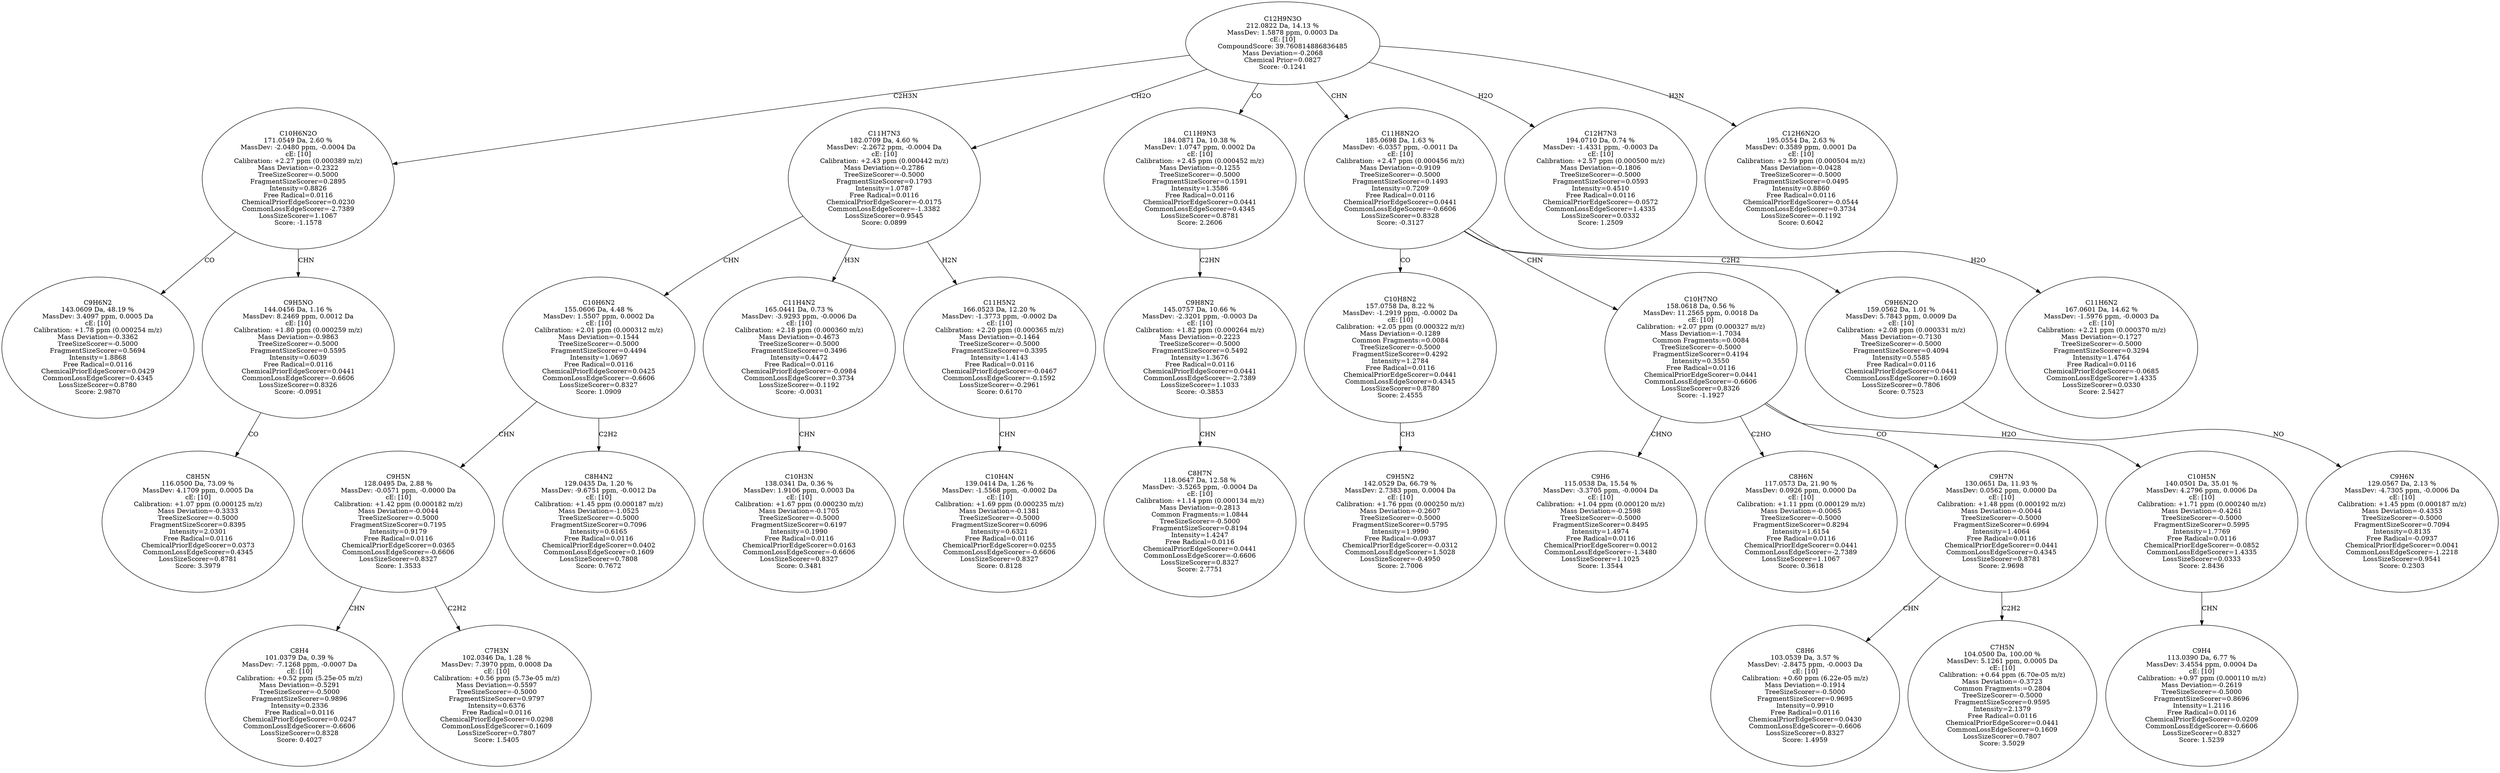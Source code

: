 strict digraph {
v1 [label="C9H6N2\n143.0609 Da, 48.19 %\nMassDev: 3.4097 ppm, 0.0005 Da\ncE: [10]\nCalibration: +1.78 ppm (0.000254 m/z)\nMass Deviation=-0.3362\nTreeSizeScorer=-0.5000\nFragmentSizeScorer=0.5694\nIntensity=1.8868\nFree Radical=0.0116\nChemicalPriorEdgeScorer=0.0429\nCommonLossEdgeScorer=0.4345\nLossSizeScorer=0.8780\nScore: 2.9870"];
v2 [label="C8H5N\n116.0500 Da, 73.09 %\nMassDev: 4.1709 ppm, 0.0005 Da\ncE: [10]\nCalibration: +1.07 ppm (0.000125 m/z)\nMass Deviation=-0.3333\nTreeSizeScorer=-0.5000\nFragmentSizeScorer=0.8395\nIntensity=2.0301\nFree Radical=0.0116\nChemicalPriorEdgeScorer=0.0373\nCommonLossEdgeScorer=0.4345\nLossSizeScorer=0.8781\nScore: 3.3979"];
v3 [label="C9H5NO\n144.0456 Da, 1.16 %\nMassDev: 8.2469 ppm, 0.0012 Da\ncE: [10]\nCalibration: +1.80 ppm (0.000259 m/z)\nMass Deviation=-0.9863\nTreeSizeScorer=-0.5000\nFragmentSizeScorer=0.5595\nIntensity=0.6039\nFree Radical=0.0116\nChemicalPriorEdgeScorer=0.0441\nCommonLossEdgeScorer=-0.6606\nLossSizeScorer=0.8326\nScore: -0.0951"];
v4 [label="C10H6N2O\n171.0549 Da, 2.60 %\nMassDev: -2.0480 ppm, -0.0004 Da\ncE: [10]\nCalibration: +2.27 ppm (0.000389 m/z)\nMass Deviation=-0.2322\nTreeSizeScorer=-0.5000\nFragmentSizeScorer=0.2895\nIntensity=0.8826\nFree Radical=0.0116\nChemicalPriorEdgeScorer=0.0230\nCommonLossEdgeScorer=-2.7389\nLossSizeScorer=1.1067\nScore: -1.1578"];
v5 [label="C8H4\n101.0379 Da, 0.39 %\nMassDev: -7.1268 ppm, -0.0007 Da\ncE: [10]\nCalibration: +0.52 ppm (5.25e-05 m/z)\nMass Deviation=-0.5291\nTreeSizeScorer=-0.5000\nFragmentSizeScorer=0.9896\nIntensity=0.2336\nFree Radical=0.0116\nChemicalPriorEdgeScorer=0.0247\nCommonLossEdgeScorer=-0.6606\nLossSizeScorer=0.8328\nScore: 0.4027"];
v6 [label="C7H3N\n102.0346 Da, 1.28 %\nMassDev: 7.3970 ppm, 0.0008 Da\ncE: [10]\nCalibration: +0.56 ppm (5.73e-05 m/z)\nMass Deviation=-0.5597\nTreeSizeScorer=-0.5000\nFragmentSizeScorer=0.9797\nIntensity=0.6376\nFree Radical=0.0116\nChemicalPriorEdgeScorer=0.0298\nCommonLossEdgeScorer=0.1609\nLossSizeScorer=0.7807\nScore: 1.5405"];
v7 [label="C9H5N\n128.0495 Da, 2.88 %\nMassDev: -0.0571 ppm, -0.0000 Da\ncE: [10]\nCalibration: +1.42 ppm (0.000182 m/z)\nMass Deviation=-0.0044\nTreeSizeScorer=-0.5000\nFragmentSizeScorer=0.7195\nIntensity=0.9179\nFree Radical=0.0116\nChemicalPriorEdgeScorer=0.0365\nCommonLossEdgeScorer=-0.6606\nLossSizeScorer=0.8327\nScore: 1.3533"];
v8 [label="C8H4N2\n129.0435 Da, 1.20 %\nMassDev: -9.6751 ppm, -0.0012 Da\ncE: [10]\nCalibration: +1.45 ppm (0.000187 m/z)\nMass Deviation=-1.0525\nTreeSizeScorer=-0.5000\nFragmentSizeScorer=0.7096\nIntensity=0.6165\nFree Radical=0.0116\nChemicalPriorEdgeScorer=0.0402\nCommonLossEdgeScorer=0.1609\nLossSizeScorer=0.7808\nScore: 0.7672"];
v9 [label="C10H6N2\n155.0606 Da, 4.48 %\nMassDev: 1.5507 ppm, 0.0002 Da\ncE: [10]\nCalibration: +2.01 ppm (0.000312 m/z)\nMass Deviation=-0.1544\nTreeSizeScorer=-0.5000\nFragmentSizeScorer=0.4494\nIntensity=1.0697\nFree Radical=0.0116\nChemicalPriorEdgeScorer=0.0425\nCommonLossEdgeScorer=-0.6606\nLossSizeScorer=0.8327\nScore: 1.0909"];
v10 [label="C10H3N\n138.0341 Da, 0.36 %\nMassDev: 1.9106 ppm, 0.0003 Da\ncE: [10]\nCalibration: +1.67 ppm (0.000230 m/z)\nMass Deviation=-0.1705\nTreeSizeScorer=-0.5000\nFragmentSizeScorer=0.6197\nIntensity=0.1990\nFree Radical=0.0116\nChemicalPriorEdgeScorer=0.0163\nCommonLossEdgeScorer=-0.6606\nLossSizeScorer=0.8327\nScore: 0.3481"];
v11 [label="C11H4N2\n165.0441 Da, 0.73 %\nMassDev: -3.9293 ppm, -0.0006 Da\ncE: [10]\nCalibration: +2.18 ppm (0.000360 m/z)\nMass Deviation=-0.4673\nTreeSizeScorer=-0.5000\nFragmentSizeScorer=0.3496\nIntensity=0.4472\nFree Radical=0.0116\nChemicalPriorEdgeScorer=-0.0984\nCommonLossEdgeScorer=0.3734\nLossSizeScorer=-0.1192\nScore: -0.0031"];
v12 [label="C10H4N\n139.0414 Da, 1.26 %\nMassDev: -1.5568 ppm, -0.0002 Da\ncE: [10]\nCalibration: +1.69 ppm (0.000235 m/z)\nMass Deviation=-0.1381\nTreeSizeScorer=-0.5000\nFragmentSizeScorer=0.6096\nIntensity=0.6321\nFree Radical=0.0116\nChemicalPriorEdgeScorer=0.0255\nCommonLossEdgeScorer=-0.6606\nLossSizeScorer=0.8327\nScore: 0.8128"];
v13 [label="C11H5N2\n166.0523 Da, 12.20 %\nMassDev: -1.3773 ppm, -0.0002 Da\ncE: [10]\nCalibration: +2.20 ppm (0.000365 m/z)\nMass Deviation=-0.1464\nTreeSizeScorer=-0.5000\nFragmentSizeScorer=0.3395\nIntensity=1.4143\nFree Radical=0.0116\nChemicalPriorEdgeScorer=-0.0467\nCommonLossEdgeScorer=-0.1592\nLossSizeScorer=-0.2961\nScore: 0.6170"];
v14 [label="C11H7N3\n182.0709 Da, 4.60 %\nMassDev: -2.2672 ppm, -0.0004 Da\ncE: [10]\nCalibration: +2.43 ppm (0.000442 m/z)\nMass Deviation=-0.2786\nTreeSizeScorer=-0.5000\nFragmentSizeScorer=0.1793\nIntensity=1.0787\nFree Radical=0.0116\nChemicalPriorEdgeScorer=-0.0175\nCommonLossEdgeScorer=-1.3382\nLossSizeScorer=0.9545\nScore: 0.0899"];
v15 [label="C8H7N\n118.0647 Da, 12.58 %\nMassDev: -3.5265 ppm, -0.0004 Da\ncE: [10]\nCalibration: +1.14 ppm (0.000134 m/z)\nMass Deviation=-0.2813\nCommon Fragments:=1.0844\nTreeSizeScorer=-0.5000\nFragmentSizeScorer=0.8194\nIntensity=1.4247\nFree Radical=0.0116\nChemicalPriorEdgeScorer=0.0441\nCommonLossEdgeScorer=-0.6606\nLossSizeScorer=0.8327\nScore: 2.7751"];
v16 [label="C9H8N2\n145.0757 Da, 10.66 %\nMassDev: -2.3201 ppm, -0.0003 Da\ncE: [10]\nCalibration: +1.82 ppm (0.000264 m/z)\nMass Deviation=-0.2223\nTreeSizeScorer=-0.5000\nFragmentSizeScorer=0.5492\nIntensity=1.3676\nFree Radical=0.0116\nChemicalPriorEdgeScorer=0.0441\nCommonLossEdgeScorer=-2.7389\nLossSizeScorer=1.1033\nScore: -0.3853"];
v17 [label="C11H9N3\n184.0871 Da, 10.38 %\nMassDev: 1.0747 ppm, 0.0002 Da\ncE: [10]\nCalibration: +2.45 ppm (0.000452 m/z)\nMass Deviation=-0.1255\nTreeSizeScorer=-0.5000\nFragmentSizeScorer=0.1591\nIntensity=1.3586\nFree Radical=0.0116\nChemicalPriorEdgeScorer=0.0441\nCommonLossEdgeScorer=0.4345\nLossSizeScorer=0.8781\nScore: 2.2606"];
v18 [label="C9H5N2\n142.0529 Da, 66.79 %\nMassDev: 2.7383 ppm, 0.0004 Da\ncE: [10]\nCalibration: +1.76 ppm (0.000250 m/z)\nMass Deviation=-0.2607\nTreeSizeScorer=-0.5000\nFragmentSizeScorer=0.5795\nIntensity=1.9990\nFree Radical=-0.0937\nChemicalPriorEdgeScorer=-0.0312\nCommonLossEdgeScorer=1.5028\nLossSizeScorer=-0.4950\nScore: 2.7006"];
v19 [label="C10H8N2\n157.0758 Da, 8.22 %\nMassDev: -1.2919 ppm, -0.0002 Da\ncE: [10]\nCalibration: +2.05 ppm (0.000322 m/z)\nMass Deviation=-0.1289\nCommon Fragments:=0.0084\nTreeSizeScorer=-0.5000\nFragmentSizeScorer=0.4292\nIntensity=1.2784\nFree Radical=0.0116\nChemicalPriorEdgeScorer=0.0441\nCommonLossEdgeScorer=0.4345\nLossSizeScorer=0.8780\nScore: 2.4555"];
v20 [label="C9H6\n115.0538 Da, 15.54 %\nMassDev: -3.3705 ppm, -0.0004 Da\ncE: [10]\nCalibration: +1.04 ppm (0.000120 m/z)\nMass Deviation=-0.2598\nTreeSizeScorer=-0.5000\nFragmentSizeScorer=0.8495\nIntensity=1.4974\nFree Radical=0.0116\nChemicalPriorEdgeScorer=0.0012\nCommonLossEdgeScorer=-1.3480\nLossSizeScorer=1.1025\nScore: 1.3544"];
v21 [label="C8H6N\n117.0573 Da, 21.90 %\nMassDev: 0.0926 ppm, 0.0000 Da\ncE: [10]\nCalibration: +1.11 ppm (0.000129 m/z)\nMass Deviation=-0.0065\nTreeSizeScorer=-0.5000\nFragmentSizeScorer=0.8294\nIntensity=1.6154\nFree Radical=0.0116\nChemicalPriorEdgeScorer=0.0441\nCommonLossEdgeScorer=-2.7389\nLossSizeScorer=1.1067\nScore: 0.3618"];
v22 [label="C8H6\n103.0539 Da, 3.57 %\nMassDev: -2.8475 ppm, -0.0003 Da\ncE: [10]\nCalibration: +0.60 ppm (6.22e-05 m/z)\nMass Deviation=-0.1914\nTreeSizeScorer=-0.5000\nFragmentSizeScorer=0.9695\nIntensity=0.9910\nFree Radical=0.0116\nChemicalPriorEdgeScorer=0.0430\nCommonLossEdgeScorer=-0.6606\nLossSizeScorer=0.8327\nScore: 1.4959"];
v23 [label="C7H5N\n104.0500 Da, 100.00 %\nMassDev: 5.1261 ppm, 0.0005 Da\ncE: [10]\nCalibration: +0.64 ppm (6.70e-05 m/z)\nMass Deviation=-0.3723\nCommon Fragments:=0.2804\nTreeSizeScorer=-0.5000\nFragmentSizeScorer=0.9595\nIntensity=2.1379\nFree Radical=0.0116\nChemicalPriorEdgeScorer=0.0441\nCommonLossEdgeScorer=0.1609\nLossSizeScorer=0.7807\nScore: 3.5029"];
v24 [label="C9H7N\n130.0651 Da, 11.93 %\nMassDev: 0.0562 ppm, 0.0000 Da\ncE: [10]\nCalibration: +1.48 ppm (0.000192 m/z)\nMass Deviation=-0.0044\nTreeSizeScorer=-0.5000\nFragmentSizeScorer=0.6994\nIntensity=1.4064\nFree Radical=0.0116\nChemicalPriorEdgeScorer=0.0441\nCommonLossEdgeScorer=0.4345\nLossSizeScorer=0.8781\nScore: 2.9698"];
v25 [label="C9H4\n113.0390 Da, 6.77 %\nMassDev: 3.4554 ppm, 0.0004 Da\ncE: [10]\nCalibration: +0.97 ppm (0.000110 m/z)\nMass Deviation=-0.2619\nTreeSizeScorer=-0.5000\nFragmentSizeScorer=0.8696\nIntensity=1.2116\nFree Radical=0.0116\nChemicalPriorEdgeScorer=0.0209\nCommonLossEdgeScorer=-0.6606\nLossSizeScorer=0.8327\nScore: 1.5239"];
v26 [label="C10H5N\n140.0501 Da, 35.01 %\nMassDev: 4.2796 ppm, 0.0006 Da\ncE: [10]\nCalibration: +1.71 ppm (0.000240 m/z)\nMass Deviation=-0.4261\nTreeSizeScorer=-0.5000\nFragmentSizeScorer=0.5995\nIntensity=1.7769\nFree Radical=0.0116\nChemicalPriorEdgeScorer=-0.0852\nCommonLossEdgeScorer=1.4335\nLossSizeScorer=0.0333\nScore: 2.8436"];
v27 [label="C10H7NO\n158.0618 Da, 0.56 %\nMassDev: 11.2565 ppm, 0.0018 Da\ncE: [10]\nCalibration: +2.07 ppm (0.000327 m/z)\nMass Deviation=-1.7034\nCommon Fragments:=0.0084\nTreeSizeScorer=-0.5000\nFragmentSizeScorer=0.4194\nIntensity=0.3550\nFree Radical=0.0116\nChemicalPriorEdgeScorer=0.0441\nCommonLossEdgeScorer=-0.6606\nLossSizeScorer=0.8326\nScore: -1.1927"];
v28 [label="C9H6N\n129.0567 Da, 2.13 %\nMassDev: -4.7305 ppm, -0.0006 Da\ncE: [10]\nCalibration: +1.45 ppm (0.000187 m/z)\nMass Deviation=-0.4353\nTreeSizeScorer=-0.5000\nFragmentSizeScorer=0.7094\nIntensity=0.8135\nFree Radical=-0.0937\nChemicalPriorEdgeScorer=0.0041\nCommonLossEdgeScorer=-1.2218\nLossSizeScorer=0.9541\nScore: 0.2303"];
v29 [label="C9H6N2O\n159.0562 Da, 1.01 %\nMassDev: 5.7843 ppm, 0.0009 Da\ncE: [10]\nCalibration: +2.08 ppm (0.000331 m/z)\nMass Deviation=-0.7130\nTreeSizeScorer=-0.5000\nFragmentSizeScorer=0.4094\nIntensity=0.5585\nFree Radical=0.0116\nChemicalPriorEdgeScorer=0.0441\nCommonLossEdgeScorer=0.1609\nLossSizeScorer=0.7806\nScore: 0.7523"];
v30 [label="C11H6N2\n167.0601 Da, 14.62 %\nMassDev: -1.5976 ppm, -0.0003 Da\ncE: [10]\nCalibration: +2.21 ppm (0.000370 m/z)\nMass Deviation=-0.1727\nTreeSizeScorer=-0.5000\nFragmentSizeScorer=0.3294\nIntensity=1.4764\nFree Radical=0.0116\nChemicalPriorEdgeScorer=-0.0685\nCommonLossEdgeScorer=1.4335\nLossSizeScorer=0.0330\nScore: 2.5427"];
v31 [label="C11H8N2O\n185.0698 Da, 1.63 %\nMassDev: -6.0357 ppm, -0.0011 Da\ncE: [10]\nCalibration: +2.47 ppm (0.000456 m/z)\nMass Deviation=-0.9109\nTreeSizeScorer=-0.5000\nFragmentSizeScorer=0.1493\nIntensity=0.7209\nFree Radical=0.0116\nChemicalPriorEdgeScorer=0.0441\nCommonLossEdgeScorer=-0.6606\nLossSizeScorer=0.8328\nScore: -0.3127"];
v32 [label="C12H7N3\n194.0710 Da, 0.74 %\nMassDev: -1.4331 ppm, -0.0003 Da\ncE: [10]\nCalibration: +2.57 ppm (0.000500 m/z)\nMass Deviation=-0.1806\nTreeSizeScorer=-0.5000\nFragmentSizeScorer=0.0593\nIntensity=0.4510\nFree Radical=0.0116\nChemicalPriorEdgeScorer=-0.0572\nCommonLossEdgeScorer=1.4335\nLossSizeScorer=0.0332\nScore: 1.2509"];
v33 [label="C12H6N2O\n195.0554 Da, 2.63 %\nMassDev: 0.3589 ppm, 0.0001 Da\ncE: [10]\nCalibration: +2.59 ppm (0.000504 m/z)\nMass Deviation=-0.0428\nTreeSizeScorer=-0.5000\nFragmentSizeScorer=0.0495\nIntensity=0.8860\nFree Radical=0.0116\nChemicalPriorEdgeScorer=-0.0544\nCommonLossEdgeScorer=0.3734\nLossSizeScorer=-0.1192\nScore: 0.6042"];
v34 [label="C12H9N3O\n212.0822 Da, 14.13 %\nMassDev: 1.5878 ppm, 0.0003 Da\ncE: [10]\nCompoundScore: 39.760814886836485\nMass Deviation=-0.2068\nChemical Prior=0.0827\nScore: -0.1241"];
v4 -> v1 [label="CO"];
v3 -> v2 [label="CO"];
v4 -> v3 [label="CHN"];
v34 -> v4 [label="C2H3N"];
v7 -> v5 [label="CHN"];
v7 -> v6 [label="C2H2"];
v9 -> v7 [label="CHN"];
v9 -> v8 [label="C2H2"];
v14 -> v9 [label="CHN"];
v11 -> v10 [label="CHN"];
v14 -> v11 [label="H3N"];
v13 -> v12 [label="CHN"];
v14 -> v13 [label="H2N"];
v34 -> v14 [label="CH2O"];
v16 -> v15 [label="CHN"];
v17 -> v16 [label="C2HN"];
v34 -> v17 [label="CO"];
v19 -> v18 [label="CH3"];
v31 -> v19 [label="CO"];
v27 -> v20 [label="CHNO"];
v27 -> v21 [label="C2HO"];
v24 -> v22 [label="CHN"];
v24 -> v23 [label="C2H2"];
v27 -> v24 [label="CO"];
v26 -> v25 [label="CHN"];
v27 -> v26 [label="H2O"];
v31 -> v27 [label="CHN"];
v29 -> v28 [label="NO"];
v31 -> v29 [label="C2H2"];
v31 -> v30 [label="H2O"];
v34 -> v31 [label="CHN"];
v34 -> v32 [label="H2O"];
v34 -> v33 [label="H3N"];
}